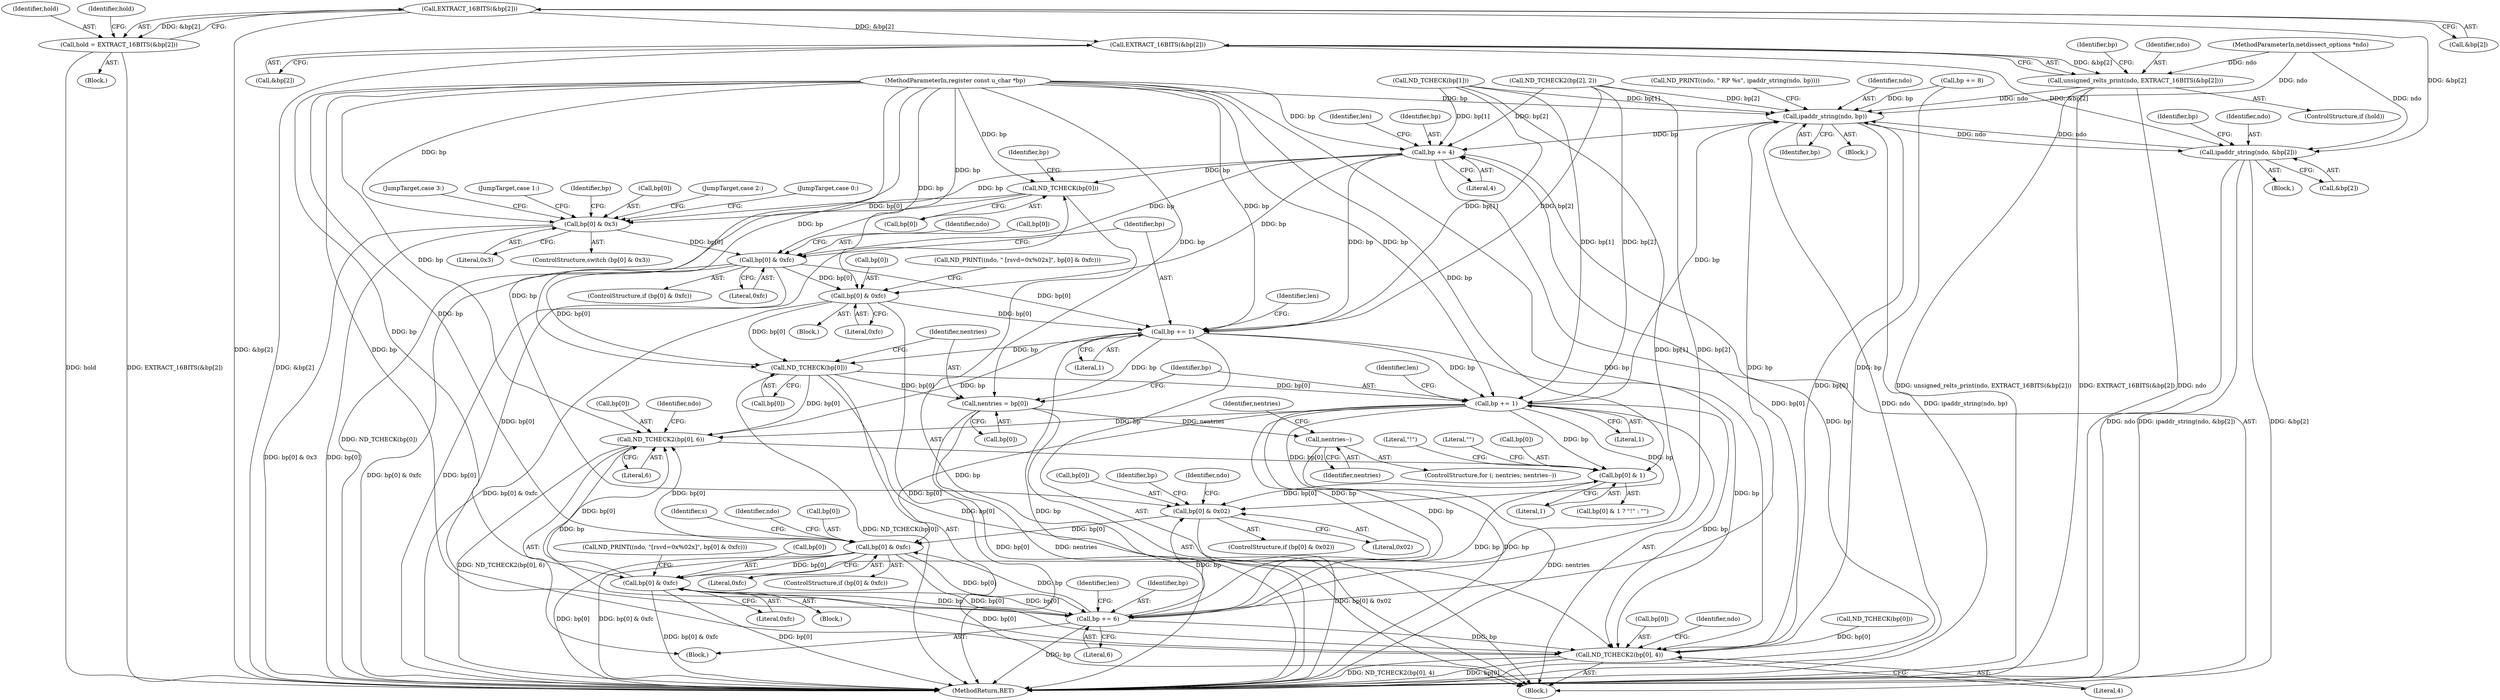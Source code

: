 digraph "0_tcpdump_5dc1860d8267b1e0cb78c9ffa2a40bea2fdb3ddc@array" {
"1000172" [label="(Call,EXTRACT_16BITS(&bp[2]))"];
"1000170" [label="(Call,hold = EXTRACT_16BITS(&bp[2]))"];
"1000181" [label="(Call,EXTRACT_16BITS(&bp[2]))"];
"1000179" [label="(Call,unsigned_relts_print(ndo, EXTRACT_16BITS(&bp[2])))"];
"1000218" [label="(Call,ipaddr_string(ndo, bp))"];
"1000221" [label="(Call,bp += 4)"];
"1000232" [label="(Call,ND_TCHECK(bp[0]))"];
"1000237" [label="(Call,bp[0] & 0x3)"];
"1000268" [label="(Call,bp[0] & 0xfc)"];
"1000278" [label="(Call,bp[0] & 0xfc)"];
"1000283" [label="(Call,bp += 1)"];
"1000208" [label="(Call,ND_TCHECK2(bp[0], 4))"];
"1000294" [label="(Call,ND_TCHECK(bp[0]))"];
"1000298" [label="(Call,nentries = bp[0])"];
"1000314" [label="(Call,nentries--)"];
"1000303" [label="(Call,bp += 1)"];
"1000322" [label="(Call,ND_TCHECK2(bp[0], 6))"];
"1000336" [label="(Call,bp[0] & 1)"];
"1000354" [label="(Call,bp[0] & 0x02)"];
"1000365" [label="(Call,bp[0] & 0xfc)"];
"1000376" [label="(Call,bp[0] & 0xfc)"];
"1000384" [label="(Call,bp += 6)"];
"1000344" [label="(Call,ipaddr_string(ndo, &bp[2]))"];
"1000171" [label="(Identifier,hold)"];
"1000241" [label="(Literal,0x3)"];
"1000267" [label="(ControlStructure,if (bp[0] & 0xfc))"];
"1000342" [label="(Literal,\"\")"];
"1000269" [label="(Call,bp[0])"];
"1000236" [label="(ControlStructure,switch (bp[0] & 0x3))"];
"1000107" [label="(Block,)"];
"1000299" [label="(Identifier,nentries)"];
"1000340" [label="(Literal,1)"];
"1000239" [label="(Identifier,bp)"];
"1000382" [label="(Identifier,s)"];
"1000270" [label="(Identifier,bp)"];
"1000181" [label="(Call,EXTRACT_16BITS(&bp[2]))"];
"1000371" [label="(Call,ND_PRINT((ndo, \"[rsvd=0x%02x]\", bp[0] & 0xfc)))"];
"1000362" [label="(Identifier,ndo)"];
"1000220" [label="(Identifier,bp)"];
"1000152" [label="(Call,ND_TCHECK(bp[1]))"];
"1000314" [label="(Call,nentries--)"];
"1000218" [label="(Call,ipaddr_string(ndo, bp))"];
"1000238" [label="(Call,bp[0])"];
"1000233" [label="(Call,bp[0])"];
"1000386" [label="(Literal,6)"];
"1000300" [label="(Call,bp[0])"];
"1000358" [label="(Literal,0x02)"];
"1000373" [label="(Identifier,ndo)"];
"1000305" [label="(Literal,1)"];
"1000323" [label="(Call,bp[0])"];
"1000180" [label="(Identifier,ndo)"];
"1000307" [label="(Identifier,len)"];
"1000200" [label="(Block,)"];
"1000237" [label="(Call,bp[0] & 0x3)"];
"1000279" [label="(Call,bp[0])"];
"1000337" [label="(Call,bp[0])"];
"1000287" [label="(Identifier,len)"];
"1000343" [label="(Block,)"];
"1000255" [label="(JumpTarget,case 2:)"];
"1000336" [label="(Call,bp[0] & 1)"];
"1000243" [label="(JumpTarget,case 0:)"];
"1000182" [label="(Call,&bp[2])"];
"1000295" [label="(Call,bp[0])"];
"1000177" [label="(ControlStructure,if (hold))"];
"1000213" [label="(Call,ND_PRINT((ndo, \" RP %s\", ipaddr_string(ndo, bp))))"];
"1000221" [label="(Call,bp += 4)"];
"1000272" [label="(Literal,0xfc)"];
"1000209" [label="(Call,bp[0])"];
"1000313" [label="(Identifier,nentries)"];
"1000384" [label="(Call,bp += 6)"];
"1000316" [label="(Block,)"];
"1000329" [label="(Identifier,ndo)"];
"1000216" [label="(Block,)"];
"1000178" [label="(Identifier,hold)"];
"1000351" [label="(Identifier,bp)"];
"1000369" [label="(Literal,0xfc)"];
"1000335" [label="(Call,bp[0] & 1 ? \"!\" : \"\")"];
"1000283" [label="(Call,bp += 1)"];
"1000322" [label="(Call,ND_TCHECK2(bp[0], 6))"];
"1000346" [label="(Call,&bp[2])"];
"1000225" [label="(Identifier,len)"];
"1000376" [label="(Call,bp[0] & 0xfc)"];
"1000366" [label="(Call,bp[0])"];
"1000261" [label="(JumpTarget,case 3:)"];
"1000353" [label="(ControlStructure,if (bp[0] & 0x02))"];
"1000315" [label="(Identifier,nentries)"];
"1000170" [label="(Call,hold = EXTRACT_16BITS(&bp[2]))"];
"1000344" [label="(Call,ipaddr_string(ndo, &bp[2]))"];
"1000284" [label="(Identifier,bp)"];
"1000232" [label="(Call,ND_TCHECK(bp[0]))"];
"1000355" [label="(Call,bp[0])"];
"1000179" [label="(Call,unsigned_relts_print(ndo, EXTRACT_16BITS(&bp[2])))"];
"1000273" [label="(Call,ND_PRINT((ndo, \" [rsvd=0x%02x]\", bp[0] & 0xfc)))"];
"1000341" [label="(Literal,\"!\")"];
"1000192" [label="(Identifier,bp)"];
"1000367" [label="(Identifier,bp)"];
"1000173" [label="(Call,&bp[2])"];
"1000276" [label="(Block,)"];
"1000397" [label="(MethodReturn,RET)"];
"1000268" [label="(Call,bp[0] & 0xfc)"];
"1000223" [label="(Literal,4)"];
"1000191" [label="(Call,bp += 8)"];
"1000312" [label="(ControlStructure,for (; nentries; nentries--))"];
"1000294" [label="(Call,ND_TCHECK(bp[0]))"];
"1000377" [label="(Call,bp[0])"];
"1000212" [label="(Literal,4)"];
"1000298" [label="(Call,nentries = bp[0])"];
"1000388" [label="(Identifier,len)"];
"1000304" [label="(Identifier,bp)"];
"1000345" [label="(Identifier,ndo)"];
"1000354" [label="(Call,bp[0] & 0x02)"];
"1000215" [label="(Identifier,ndo)"];
"1000104" [label="(MethodParameterIn,netdissect_options *ndo)"];
"1000219" [label="(Identifier,ndo)"];
"1000364" [label="(ControlStructure,if (bp[0] & 0xfc))"];
"1000249" [label="(JumpTarget,case 1:)"];
"1000172" [label="(Call,EXTRACT_16BITS(&bp[2]))"];
"1000161" [label="(Call,ND_TCHECK2(bp[2], 2))"];
"1000303" [label="(Call,bp += 1)"];
"1000278" [label="(Call,bp[0] & 0xfc)"];
"1000222" [label="(Identifier,bp)"];
"1000380" [label="(Literal,0xfc)"];
"1000365" [label="(Call,bp[0] & 0xfc)"];
"1000282" [label="(Literal,0xfc)"];
"1000275" [label="(Identifier,ndo)"];
"1000208" [label="(Call,ND_TCHECK2(bp[0], 4))"];
"1000285" [label="(Literal,1)"];
"1000374" [label="(Block,)"];
"1000385" [label="(Identifier,bp)"];
"1000116" [label="(Call,ND_TCHECK(bp[0]))"];
"1000105" [label="(MethodParameterIn,register const u_char *bp)"];
"1000326" [label="(Literal,6)"];
"1000172" -> "1000170"  [label="AST: "];
"1000172" -> "1000173"  [label="CFG: "];
"1000173" -> "1000172"  [label="AST: "];
"1000170" -> "1000172"  [label="CFG: "];
"1000172" -> "1000397"  [label="DDG: &bp[2]"];
"1000172" -> "1000170"  [label="DDG: &bp[2]"];
"1000172" -> "1000181"  [label="DDG: &bp[2]"];
"1000172" -> "1000344"  [label="DDG: &bp[2]"];
"1000170" -> "1000107"  [label="AST: "];
"1000171" -> "1000170"  [label="AST: "];
"1000178" -> "1000170"  [label="CFG: "];
"1000170" -> "1000397"  [label="DDG: EXTRACT_16BITS(&bp[2])"];
"1000170" -> "1000397"  [label="DDG: hold"];
"1000181" -> "1000179"  [label="AST: "];
"1000181" -> "1000182"  [label="CFG: "];
"1000182" -> "1000181"  [label="AST: "];
"1000179" -> "1000181"  [label="CFG: "];
"1000181" -> "1000397"  [label="DDG: &bp[2]"];
"1000181" -> "1000179"  [label="DDG: &bp[2]"];
"1000181" -> "1000344"  [label="DDG: &bp[2]"];
"1000179" -> "1000177"  [label="AST: "];
"1000180" -> "1000179"  [label="AST: "];
"1000192" -> "1000179"  [label="CFG: "];
"1000179" -> "1000397"  [label="DDG: unsigned_relts_print(ndo, EXTRACT_16BITS(&bp[2]))"];
"1000179" -> "1000397"  [label="DDG: EXTRACT_16BITS(&bp[2])"];
"1000179" -> "1000397"  [label="DDG: ndo"];
"1000104" -> "1000179"  [label="DDG: ndo"];
"1000179" -> "1000218"  [label="DDG: ndo"];
"1000218" -> "1000216"  [label="AST: "];
"1000218" -> "1000220"  [label="CFG: "];
"1000219" -> "1000218"  [label="AST: "];
"1000220" -> "1000218"  [label="AST: "];
"1000213" -> "1000218"  [label="CFG: "];
"1000218" -> "1000397"  [label="DDG: ndo"];
"1000218" -> "1000397"  [label="DDG: ipaddr_string(ndo, bp)"];
"1000344" -> "1000218"  [label="DDG: ndo"];
"1000104" -> "1000218"  [label="DDG: ndo"];
"1000208" -> "1000218"  [label="DDG: bp[0]"];
"1000303" -> "1000218"  [label="DDG: bp"];
"1000161" -> "1000218"  [label="DDG: bp[2]"];
"1000191" -> "1000218"  [label="DDG: bp"];
"1000384" -> "1000218"  [label="DDG: bp"];
"1000105" -> "1000218"  [label="DDG: bp"];
"1000152" -> "1000218"  [label="DDG: bp[1]"];
"1000218" -> "1000221"  [label="DDG: bp"];
"1000218" -> "1000344"  [label="DDG: ndo"];
"1000221" -> "1000200"  [label="AST: "];
"1000221" -> "1000223"  [label="CFG: "];
"1000222" -> "1000221"  [label="AST: "];
"1000223" -> "1000221"  [label="AST: "];
"1000225" -> "1000221"  [label="CFG: "];
"1000221" -> "1000397"  [label="DDG: bp"];
"1000208" -> "1000221"  [label="DDG: bp[0]"];
"1000161" -> "1000221"  [label="DDG: bp[2]"];
"1000105" -> "1000221"  [label="DDG: bp"];
"1000152" -> "1000221"  [label="DDG: bp[1]"];
"1000221" -> "1000232"  [label="DDG: bp"];
"1000221" -> "1000237"  [label="DDG: bp"];
"1000221" -> "1000268"  [label="DDG: bp"];
"1000221" -> "1000278"  [label="DDG: bp"];
"1000221" -> "1000283"  [label="DDG: bp"];
"1000232" -> "1000200"  [label="AST: "];
"1000232" -> "1000233"  [label="CFG: "];
"1000233" -> "1000232"  [label="AST: "];
"1000239" -> "1000232"  [label="CFG: "];
"1000232" -> "1000397"  [label="DDG: ND_TCHECK(bp[0])"];
"1000208" -> "1000232"  [label="DDG: bp[0]"];
"1000105" -> "1000232"  [label="DDG: bp"];
"1000232" -> "1000237"  [label="DDG: bp[0]"];
"1000237" -> "1000236"  [label="AST: "];
"1000237" -> "1000241"  [label="CFG: "];
"1000238" -> "1000237"  [label="AST: "];
"1000241" -> "1000237"  [label="AST: "];
"1000243" -> "1000237"  [label="CFG: "];
"1000249" -> "1000237"  [label="CFG: "];
"1000255" -> "1000237"  [label="CFG: "];
"1000261" -> "1000237"  [label="CFG: "];
"1000270" -> "1000237"  [label="CFG: "];
"1000237" -> "1000397"  [label="DDG: bp[0] & 0x3"];
"1000237" -> "1000397"  [label="DDG: bp[0]"];
"1000105" -> "1000237"  [label="DDG: bp"];
"1000237" -> "1000268"  [label="DDG: bp[0]"];
"1000268" -> "1000267"  [label="AST: "];
"1000268" -> "1000272"  [label="CFG: "];
"1000269" -> "1000268"  [label="AST: "];
"1000272" -> "1000268"  [label="AST: "];
"1000275" -> "1000268"  [label="CFG: "];
"1000284" -> "1000268"  [label="CFG: "];
"1000268" -> "1000397"  [label="DDG: bp[0]"];
"1000268" -> "1000397"  [label="DDG: bp[0] & 0xfc"];
"1000105" -> "1000268"  [label="DDG: bp"];
"1000268" -> "1000278"  [label="DDG: bp[0]"];
"1000268" -> "1000283"  [label="DDG: bp[0]"];
"1000268" -> "1000294"  [label="DDG: bp[0]"];
"1000278" -> "1000276"  [label="AST: "];
"1000278" -> "1000282"  [label="CFG: "];
"1000279" -> "1000278"  [label="AST: "];
"1000282" -> "1000278"  [label="AST: "];
"1000273" -> "1000278"  [label="CFG: "];
"1000278" -> "1000397"  [label="DDG: bp[0] & 0xfc"];
"1000278" -> "1000397"  [label="DDG: bp[0]"];
"1000105" -> "1000278"  [label="DDG: bp"];
"1000278" -> "1000283"  [label="DDG: bp[0]"];
"1000278" -> "1000294"  [label="DDG: bp[0]"];
"1000283" -> "1000200"  [label="AST: "];
"1000283" -> "1000285"  [label="CFG: "];
"1000284" -> "1000283"  [label="AST: "];
"1000285" -> "1000283"  [label="AST: "];
"1000287" -> "1000283"  [label="CFG: "];
"1000283" -> "1000397"  [label="DDG: bp"];
"1000283" -> "1000208"  [label="DDG: bp"];
"1000161" -> "1000283"  [label="DDG: bp[2]"];
"1000105" -> "1000283"  [label="DDG: bp"];
"1000152" -> "1000283"  [label="DDG: bp[1]"];
"1000283" -> "1000294"  [label="DDG: bp"];
"1000283" -> "1000298"  [label="DDG: bp"];
"1000283" -> "1000303"  [label="DDG: bp"];
"1000283" -> "1000322"  [label="DDG: bp"];
"1000208" -> "1000200"  [label="AST: "];
"1000208" -> "1000212"  [label="CFG: "];
"1000209" -> "1000208"  [label="AST: "];
"1000212" -> "1000208"  [label="AST: "];
"1000215" -> "1000208"  [label="CFG: "];
"1000208" -> "1000397"  [label="DDG: bp[0]"];
"1000208" -> "1000397"  [label="DDG: ND_TCHECK2(bp[0], 4)"];
"1000376" -> "1000208"  [label="DDG: bp[0]"];
"1000303" -> "1000208"  [label="DDG: bp"];
"1000191" -> "1000208"  [label="DDG: bp"];
"1000384" -> "1000208"  [label="DDG: bp"];
"1000365" -> "1000208"  [label="DDG: bp[0]"];
"1000105" -> "1000208"  [label="DDG: bp"];
"1000116" -> "1000208"  [label="DDG: bp[0]"];
"1000294" -> "1000208"  [label="DDG: bp[0]"];
"1000294" -> "1000200"  [label="AST: "];
"1000294" -> "1000295"  [label="CFG: "];
"1000295" -> "1000294"  [label="AST: "];
"1000299" -> "1000294"  [label="CFG: "];
"1000294" -> "1000397"  [label="DDG: ND_TCHECK(bp[0])"];
"1000105" -> "1000294"  [label="DDG: bp"];
"1000294" -> "1000298"  [label="DDG: bp[0]"];
"1000294" -> "1000303"  [label="DDG: bp[0]"];
"1000294" -> "1000322"  [label="DDG: bp[0]"];
"1000298" -> "1000200"  [label="AST: "];
"1000298" -> "1000300"  [label="CFG: "];
"1000299" -> "1000298"  [label="AST: "];
"1000300" -> "1000298"  [label="AST: "];
"1000304" -> "1000298"  [label="CFG: "];
"1000298" -> "1000397"  [label="DDG: nentries"];
"1000298" -> "1000397"  [label="DDG: bp[0]"];
"1000105" -> "1000298"  [label="DDG: bp"];
"1000298" -> "1000314"  [label="DDG: nentries"];
"1000314" -> "1000312"  [label="AST: "];
"1000314" -> "1000315"  [label="CFG: "];
"1000315" -> "1000314"  [label="AST: "];
"1000313" -> "1000314"  [label="CFG: "];
"1000314" -> "1000397"  [label="DDG: nentries"];
"1000303" -> "1000200"  [label="AST: "];
"1000303" -> "1000305"  [label="CFG: "];
"1000304" -> "1000303"  [label="AST: "];
"1000305" -> "1000303"  [label="AST: "];
"1000307" -> "1000303"  [label="CFG: "];
"1000303" -> "1000397"  [label="DDG: bp"];
"1000161" -> "1000303"  [label="DDG: bp[2]"];
"1000105" -> "1000303"  [label="DDG: bp"];
"1000152" -> "1000303"  [label="DDG: bp[1]"];
"1000303" -> "1000322"  [label="DDG: bp"];
"1000303" -> "1000336"  [label="DDG: bp"];
"1000303" -> "1000354"  [label="DDG: bp"];
"1000303" -> "1000365"  [label="DDG: bp"];
"1000303" -> "1000376"  [label="DDG: bp"];
"1000303" -> "1000384"  [label="DDG: bp"];
"1000322" -> "1000316"  [label="AST: "];
"1000322" -> "1000326"  [label="CFG: "];
"1000323" -> "1000322"  [label="AST: "];
"1000326" -> "1000322"  [label="AST: "];
"1000329" -> "1000322"  [label="CFG: "];
"1000322" -> "1000397"  [label="DDG: ND_TCHECK2(bp[0], 6)"];
"1000376" -> "1000322"  [label="DDG: bp[0]"];
"1000384" -> "1000322"  [label="DDG: bp"];
"1000365" -> "1000322"  [label="DDG: bp[0]"];
"1000105" -> "1000322"  [label="DDG: bp"];
"1000322" -> "1000336"  [label="DDG: bp[0]"];
"1000336" -> "1000335"  [label="AST: "];
"1000336" -> "1000340"  [label="CFG: "];
"1000337" -> "1000336"  [label="AST: "];
"1000340" -> "1000336"  [label="AST: "];
"1000341" -> "1000336"  [label="CFG: "];
"1000342" -> "1000336"  [label="CFG: "];
"1000384" -> "1000336"  [label="DDG: bp"];
"1000105" -> "1000336"  [label="DDG: bp"];
"1000336" -> "1000354"  [label="DDG: bp[0]"];
"1000354" -> "1000353"  [label="AST: "];
"1000354" -> "1000358"  [label="CFG: "];
"1000355" -> "1000354"  [label="AST: "];
"1000358" -> "1000354"  [label="AST: "];
"1000362" -> "1000354"  [label="CFG: "];
"1000367" -> "1000354"  [label="CFG: "];
"1000354" -> "1000397"  [label="DDG: bp[0] & 0x02"];
"1000384" -> "1000354"  [label="DDG: bp"];
"1000105" -> "1000354"  [label="DDG: bp"];
"1000354" -> "1000365"  [label="DDG: bp[0]"];
"1000365" -> "1000364"  [label="AST: "];
"1000365" -> "1000369"  [label="CFG: "];
"1000366" -> "1000365"  [label="AST: "];
"1000369" -> "1000365"  [label="AST: "];
"1000373" -> "1000365"  [label="CFG: "];
"1000382" -> "1000365"  [label="CFG: "];
"1000365" -> "1000397"  [label="DDG: bp[0] & 0xfc"];
"1000365" -> "1000397"  [label="DDG: bp[0]"];
"1000384" -> "1000365"  [label="DDG: bp"];
"1000105" -> "1000365"  [label="DDG: bp"];
"1000365" -> "1000376"  [label="DDG: bp[0]"];
"1000365" -> "1000384"  [label="DDG: bp[0]"];
"1000376" -> "1000374"  [label="AST: "];
"1000376" -> "1000380"  [label="CFG: "];
"1000377" -> "1000376"  [label="AST: "];
"1000380" -> "1000376"  [label="AST: "];
"1000371" -> "1000376"  [label="CFG: "];
"1000376" -> "1000397"  [label="DDG: bp[0] & 0xfc"];
"1000376" -> "1000397"  [label="DDG: bp[0]"];
"1000384" -> "1000376"  [label="DDG: bp"];
"1000105" -> "1000376"  [label="DDG: bp"];
"1000376" -> "1000384"  [label="DDG: bp[0]"];
"1000384" -> "1000316"  [label="AST: "];
"1000384" -> "1000386"  [label="CFG: "];
"1000385" -> "1000384"  [label="AST: "];
"1000386" -> "1000384"  [label="AST: "];
"1000388" -> "1000384"  [label="CFG: "];
"1000384" -> "1000397"  [label="DDG: bp"];
"1000161" -> "1000384"  [label="DDG: bp[2]"];
"1000105" -> "1000384"  [label="DDG: bp"];
"1000152" -> "1000384"  [label="DDG: bp[1]"];
"1000344" -> "1000343"  [label="AST: "];
"1000344" -> "1000346"  [label="CFG: "];
"1000345" -> "1000344"  [label="AST: "];
"1000346" -> "1000344"  [label="AST: "];
"1000351" -> "1000344"  [label="CFG: "];
"1000344" -> "1000397"  [label="DDG: ipaddr_string(ndo, &bp[2])"];
"1000344" -> "1000397"  [label="DDG: &bp[2]"];
"1000344" -> "1000397"  [label="DDG: ndo"];
"1000104" -> "1000344"  [label="DDG: ndo"];
}
